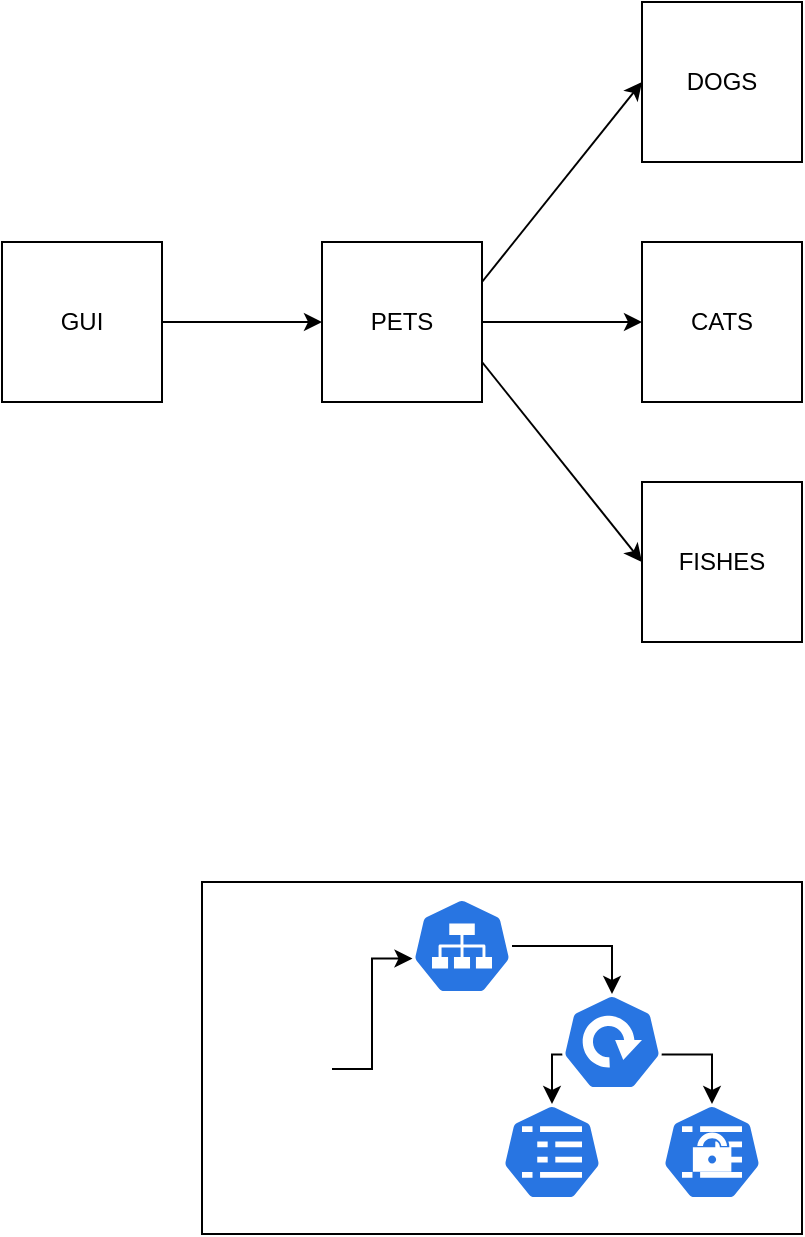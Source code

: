 <mxfile version="14.0.0" type="github">
  <diagram id="Wk2X4eaCf2q6rPjU3gQA" name="Page-1">
    <mxGraphModel dx="1062" dy="782" grid="1" gridSize="10" guides="1" tooltips="1" connect="1" arrows="1" fold="1" page="1" pageScale="1" pageWidth="827" pageHeight="1169" math="0" shadow="0">
      <root>
        <mxCell id="0" />
        <mxCell id="1" parent="0" />
        <mxCell id="IMuH_rGGgQrwzlqtxlmx-8" value="" style="rounded=0;whiteSpace=wrap;html=1;" vertex="1" parent="1">
          <mxGeometry x="220" y="520" width="300" height="176" as="geometry" />
        </mxCell>
        <mxCell id="2zQYPfYKcv4Nny_wHJqH-2" value="GUI" style="whiteSpace=wrap;html=1;aspect=fixed;" parent="1" vertex="1">
          <mxGeometry x="120" y="200" width="80" height="80" as="geometry" />
        </mxCell>
        <mxCell id="2zQYPfYKcv4Nny_wHJqH-3" value="PETS" style="whiteSpace=wrap;html=1;aspect=fixed;" parent="1" vertex="1">
          <mxGeometry x="280" y="200" width="80" height="80" as="geometry" />
        </mxCell>
        <mxCell id="2zQYPfYKcv4Nny_wHJqH-4" value="DOGS" style="whiteSpace=wrap;html=1;aspect=fixed;" parent="1" vertex="1">
          <mxGeometry x="440" y="80" width="80" height="80" as="geometry" />
        </mxCell>
        <mxCell id="2zQYPfYKcv4Nny_wHJqH-5" value="CATS" style="whiteSpace=wrap;html=1;aspect=fixed;" parent="1" vertex="1">
          <mxGeometry x="440" y="200" width="80" height="80" as="geometry" />
        </mxCell>
        <mxCell id="2zQYPfYKcv4Nny_wHJqH-6" value="FISHES" style="whiteSpace=wrap;html=1;aspect=fixed;" parent="1" vertex="1">
          <mxGeometry x="440" y="320" width="80" height="80" as="geometry" />
        </mxCell>
        <mxCell id="2zQYPfYKcv4Nny_wHJqH-9" value="" style="endArrow=classic;html=1;exitX=1;exitY=0.5;exitDx=0;exitDy=0;entryX=0;entryY=0.5;entryDx=0;entryDy=0;" parent="1" source="2zQYPfYKcv4Nny_wHJqH-2" target="2zQYPfYKcv4Nny_wHJqH-3" edge="1">
          <mxGeometry width="50" height="50" relative="1" as="geometry">
            <mxPoint x="200" y="450" as="sourcePoint" />
            <mxPoint x="250" y="400" as="targetPoint" />
          </mxGeometry>
        </mxCell>
        <mxCell id="2zQYPfYKcv4Nny_wHJqH-10" value="" style="endArrow=classic;html=1;exitX=1;exitY=0.25;exitDx=0;exitDy=0;entryX=0;entryY=0.5;entryDx=0;entryDy=0;" parent="1" source="2zQYPfYKcv4Nny_wHJqH-3" target="2zQYPfYKcv4Nny_wHJqH-4" edge="1">
          <mxGeometry width="50" height="50" relative="1" as="geometry">
            <mxPoint x="360" y="200" as="sourcePoint" />
            <mxPoint x="410" y="150" as="targetPoint" />
          </mxGeometry>
        </mxCell>
        <mxCell id="2zQYPfYKcv4Nny_wHJqH-11" value="" style="endArrow=classic;html=1;exitX=1;exitY=0.5;exitDx=0;exitDy=0;entryX=0;entryY=0.5;entryDx=0;entryDy=0;" parent="1" source="2zQYPfYKcv4Nny_wHJqH-3" target="2zQYPfYKcv4Nny_wHJqH-5" edge="1">
          <mxGeometry width="50" height="50" relative="1" as="geometry">
            <mxPoint x="250" y="520" as="sourcePoint" />
            <mxPoint x="300" y="470" as="targetPoint" />
          </mxGeometry>
        </mxCell>
        <mxCell id="2zQYPfYKcv4Nny_wHJqH-12" value="" style="endArrow=classic;html=1;exitX=1;exitY=0.75;exitDx=0;exitDy=0;entryX=0;entryY=0.5;entryDx=0;entryDy=0;" parent="1" source="2zQYPfYKcv4Nny_wHJqH-3" target="2zQYPfYKcv4Nny_wHJqH-6" edge="1">
          <mxGeometry width="50" height="50" relative="1" as="geometry">
            <mxPoint x="360" y="400" as="sourcePoint" />
            <mxPoint x="410" y="350" as="targetPoint" />
          </mxGeometry>
        </mxCell>
        <mxCell id="IMuH_rGGgQrwzlqtxlmx-1" value="" style="html=1;dashed=0;whitespace=wrap;fillColor=#2875E2;strokeColor=#ffffff;points=[[0.005,0.63,0],[0.1,0.2,0],[0.9,0.2,0],[0.5,0,0],[0.995,0.63,0],[0.72,0.99,0],[0.5,1,0],[0.28,0.99,0]];shape=mxgraph.kubernetes.icon;prIcon=cm" vertex="1" parent="1">
          <mxGeometry x="370" y="631" width="50" height="48" as="geometry" />
        </mxCell>
        <mxCell id="IMuH_rGGgQrwzlqtxlmx-12" style="edgeStyle=orthogonalEdgeStyle;rounded=0;orthogonalLoop=1;jettySize=auto;html=1;exitX=0.995;exitY=0.63;exitDx=0;exitDy=0;exitPerimeter=0;" edge="1" parent="1" source="IMuH_rGGgQrwzlqtxlmx-3" target="IMuH_rGGgQrwzlqtxlmx-6">
          <mxGeometry relative="1" as="geometry" />
        </mxCell>
        <mxCell id="IMuH_rGGgQrwzlqtxlmx-13" style="edgeStyle=orthogonalEdgeStyle;rounded=0;orthogonalLoop=1;jettySize=auto;html=1;exitX=0.005;exitY=0.63;exitDx=0;exitDy=0;exitPerimeter=0;entryX=0.5;entryY=0;entryDx=0;entryDy=0;entryPerimeter=0;" edge="1" parent="1" source="IMuH_rGGgQrwzlqtxlmx-3" target="IMuH_rGGgQrwzlqtxlmx-1">
          <mxGeometry relative="1" as="geometry" />
        </mxCell>
        <mxCell id="IMuH_rGGgQrwzlqtxlmx-3" value="" style="html=1;dashed=0;whitespace=wrap;fillColor=#2875E2;strokeColor=#ffffff;points=[[0.005,0.63,0],[0.1,0.2,0],[0.9,0.2,0],[0.5,0,0],[0.995,0.63,0],[0.72,0.99,0],[0.5,1,0],[0.28,0.99,0]];shape=mxgraph.kubernetes.icon;prIcon=deploy" vertex="1" parent="1">
          <mxGeometry x="400" y="576" width="50" height="48" as="geometry" />
        </mxCell>
        <mxCell id="IMuH_rGGgQrwzlqtxlmx-14" style="edgeStyle=orthogonalEdgeStyle;rounded=0;orthogonalLoop=1;jettySize=auto;html=1;entryX=0.5;entryY=0;entryDx=0;entryDy=0;entryPerimeter=0;" edge="1" parent="1" source="IMuH_rGGgQrwzlqtxlmx-4" target="IMuH_rGGgQrwzlqtxlmx-3">
          <mxGeometry relative="1" as="geometry" />
        </mxCell>
        <mxCell id="IMuH_rGGgQrwzlqtxlmx-4" value="" style="html=1;dashed=0;whitespace=wrap;fillColor=#2875E2;strokeColor=#ffffff;points=[[0.005,0.63,0],[0.1,0.2,0],[0.9,0.2,0],[0.5,0,0],[0.995,0.63,0],[0.72,0.99,0],[0.5,1,0],[0.28,0.99,0]];shape=mxgraph.kubernetes.icon;prIcon=svc" vertex="1" parent="1">
          <mxGeometry x="325" y="528" width="50" height="48" as="geometry" />
        </mxCell>
        <mxCell id="IMuH_rGGgQrwzlqtxlmx-15" style="edgeStyle=orthogonalEdgeStyle;rounded=0;orthogonalLoop=1;jettySize=auto;html=1;entryX=0.005;entryY=0.63;entryDx=0;entryDy=0;entryPerimeter=0;" edge="1" parent="1" source="IMuH_rGGgQrwzlqtxlmx-5" target="IMuH_rGGgQrwzlqtxlmx-4">
          <mxGeometry relative="1" as="geometry" />
        </mxCell>
        <mxCell id="IMuH_rGGgQrwzlqtxlmx-5" value="" style="shape=image;html=1;verticalAlign=top;verticalLabelPosition=bottom;labelBackgroundColor=#ffffff;imageAspect=0;aspect=fixed;image=https://cdn1.iconfinder.com/data/icons/hex-ico/128/ingress.png" vertex="1" parent="1">
          <mxGeometry x="230" y="586" width="55" height="55" as="geometry" />
        </mxCell>
        <mxCell id="IMuH_rGGgQrwzlqtxlmx-6" value="" style="html=1;dashed=0;whitespace=wrap;fillColor=#2875E2;strokeColor=#ffffff;points=[[0.005,0.63,0],[0.1,0.2,0],[0.9,0.2,0],[0.5,0,0],[0.995,0.63,0],[0.72,0.99,0],[0.5,1,0],[0.28,0.99,0]];shape=mxgraph.kubernetes.icon;prIcon=secret" vertex="1" parent="1">
          <mxGeometry x="450" y="631" width="50" height="48" as="geometry" />
        </mxCell>
      </root>
    </mxGraphModel>
  </diagram>
</mxfile>
